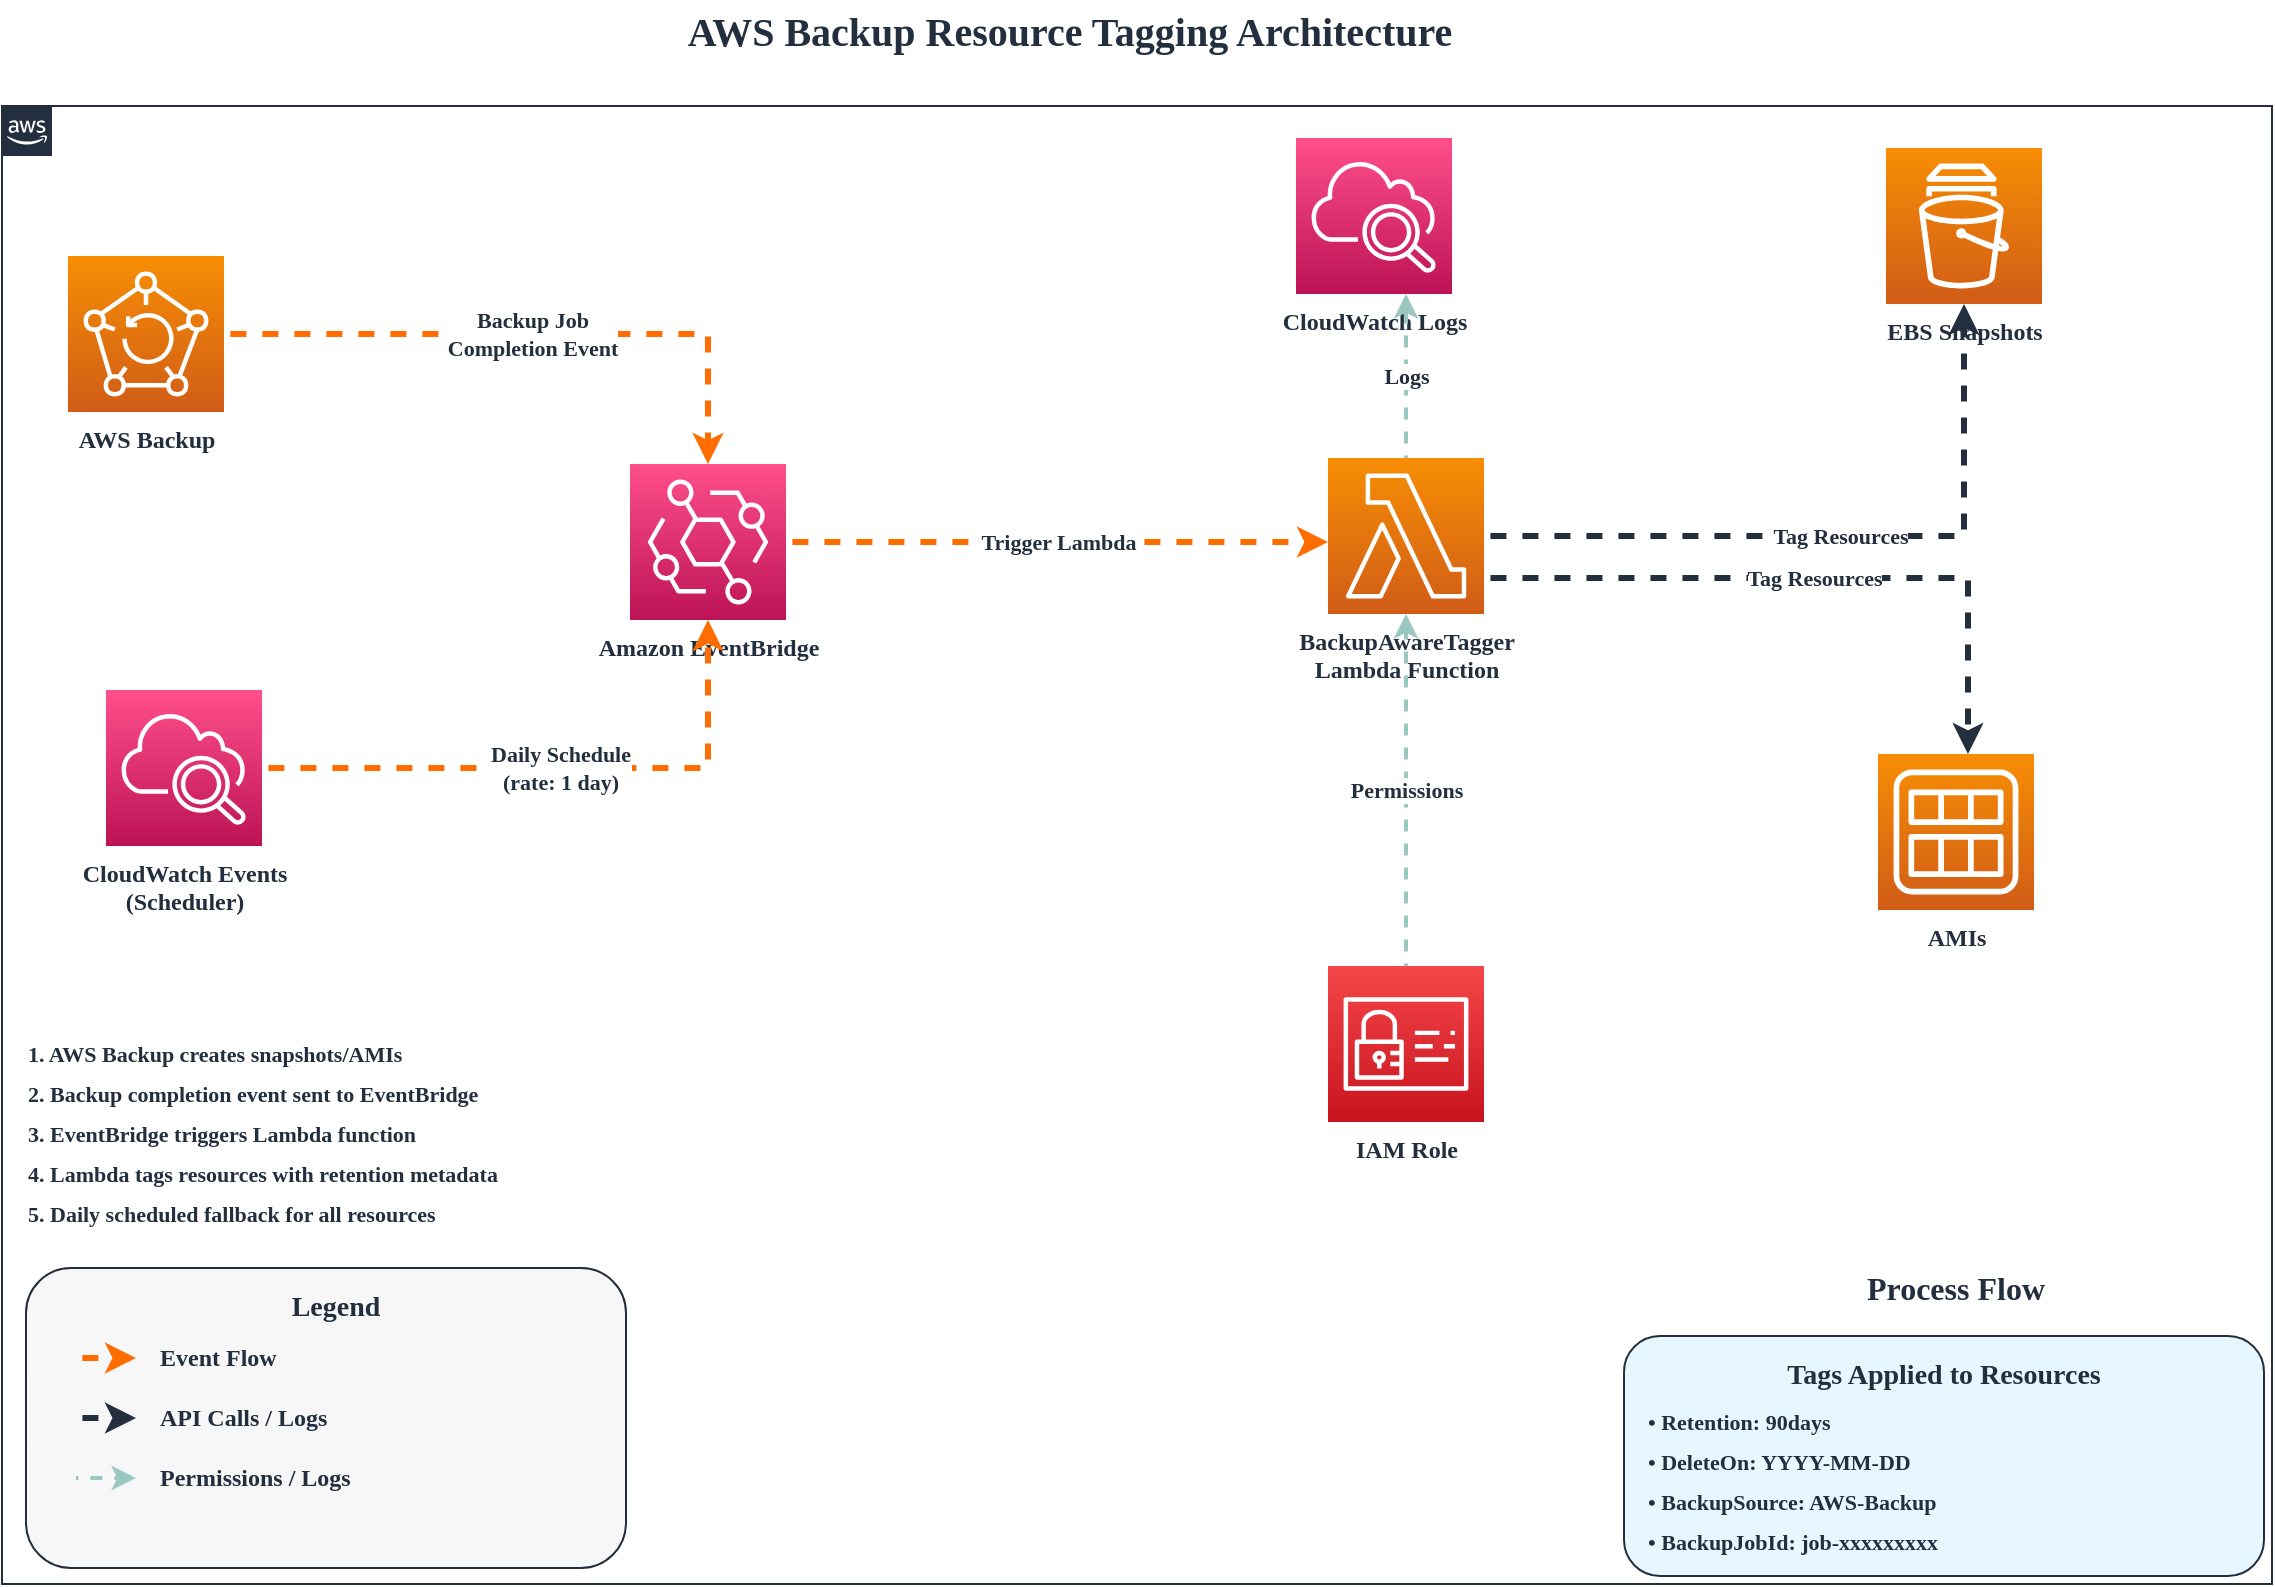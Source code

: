 <mxfile version="27.0.9">
  <diagram name="AWS Backup Tagging Architecture" id="aws-backup-tagging">
    <mxGraphModel dx="1426" dy="873" grid="0" gridSize="10" guides="1" tooltips="1" connect="1" arrows="1" fold="1" page="1" pageScale="1" pageWidth="1169" pageHeight="827" math="0" shadow="0">
      <root>
        <mxCell id="0" />
        <mxCell id="1" parent="0" />
        <mxCell id="aws-cloud" value="" style="sketch=0;outlineConnect=0;gradientColor=none;html=1;whiteSpace=wrap;fontSize=12;fontStyle=1;shape=mxgraph.aws4.group;grIcon=mxgraph.aws4.group_aws_cloud_alt;strokeColor=#232F3E;fillColor=none;verticalAlign=top;align=left;spacingLeft=30;fontColor=#232F3E;dashed=0;fontFamily=Verdana;" parent="1" vertex="1">
          <mxGeometry x="16" y="72" width="1135" height="739" as="geometry" />
        </mxCell>
        <mxCell id="aws-backup" value="AWS Backup" style="sketch=0;points=[[0,0,0],[0.25,0,0],[0.5,0,0],[0.75,0,0],[1,0,0],[0,1,0],[0.25,1,0],[0.5,1,0],[0.75,1,0],[1,1,0],[0,0.25,0],[0,0.5,0],[0,0.75,0],[1,0.25,0],[1,0.5,0],[1,0.75,0]];outlineConnect=0;fontColor=#232F3E;gradientColor=#F78E04;gradientDirection=north;fillColor=#D05C17;strokeColor=#ffffff;dashed=0;verticalLabelPosition=bottom;verticalAlign=top;align=center;html=1;fontSize=12;fontStyle=1;aspect=fixed;shape=mxgraph.aws4.resourceIcon;resIcon=mxgraph.aws4.backup;fontFamily=Verdana;" parent="1" vertex="1">
          <mxGeometry x="49" y="147" width="78" height="78" as="geometry" />
        </mxCell>
        <mxCell id="eventbridge" value="Amazon EventBridge" style="sketch=0;points=[[0,0,0],[0.25,0,0],[0.5,0,0],[0.75,0,0],[1,0,0],[0,1,0],[0.25,1,0],[0.5,1,0],[0.75,1,0],[1,1,0],[0,0.25,0],[0,0.5,0],[0,0.75,0],[1,0.25,0],[1,0.5,0],[1,0.75,0]];outlineConnect=0;fontColor=#232F3E;gradientColor=#FF4F8B;gradientDirection=north;fillColor=#BC1356;strokeColor=#ffffff;dashed=0;verticalLabelPosition=bottom;verticalAlign=top;align=center;html=1;fontSize=12;fontStyle=1;aspect=fixed;shape=mxgraph.aws4.resourceIcon;resIcon=mxgraph.aws4.eventbridge;fontFamily=Verdana;" parent="1" vertex="1">
          <mxGeometry x="330" y="251" width="78" height="78" as="geometry" />
        </mxCell>
        <mxCell id="cloudwatch-events" value="CloudWatch Events&#xa;(Scheduler)" style="sketch=0;points=[[0,0,0],[0.25,0,0],[0.5,0,0],[0.75,0,0],[1,0,0],[0,1,0],[0.25,1,0],[0.5,1,0],[0.75,1,0],[1,1,0],[0,0.25,0],[0,0.5,0],[0,0.75,0],[1,0.25,0],[1,0.5,0],[1,0.75,0]];outlineConnect=0;fontColor=#232F3E;gradientColor=#FF4F8B;gradientDirection=north;fillColor=#BC1356;strokeColor=#ffffff;dashed=0;verticalLabelPosition=bottom;verticalAlign=top;align=center;html=1;fontSize=12;fontStyle=1;aspect=fixed;shape=mxgraph.aws4.resourceIcon;resIcon=mxgraph.aws4.cloudwatch_2;fontFamily=Verdana;" parent="1" vertex="1">
          <mxGeometry x="68" y="364" width="78" height="78" as="geometry" />
        </mxCell>
        <mxCell id="lambda" value="&lt;span&gt;BackupAwareTagger&lt;br&gt;Lambda Function&lt;/span&gt;" style="sketch=0;points=[[0,0,0],[0.25,0,0],[0.5,0,0],[0.75,0,0],[1,0,0],[0,1,0],[0.25,1,0],[0.5,1,0],[0.75,1,0],[1,1,0],[0,0.25,0],[0,0.5,0],[0,0.75,0],[1,0.25,0],[1,0.5,0],[1,0.75,0]];outlineConnect=0;fontColor=#232F3E;gradientColor=#F78E04;gradientDirection=north;fillColor=#D05C17;strokeColor=#ffffff;dashed=0;verticalLabelPosition=bottom;verticalAlign=top;align=center;html=1;fontSize=12;fontStyle=1;aspect=fixed;shape=mxgraph.aws4.resourceIcon;resIcon=mxgraph.aws4.lambda;fontFamily=Verdana;" parent="1" vertex="1">
          <mxGeometry x="679" y="248" width="78" height="78" as="geometry" />
        </mxCell>
        <mxCell id="iam-role" value="IAM Role" style="sketch=0;points=[[0,0,0],[0.25,0,0],[0.5,0,0],[0.75,0,0],[1,0,0],[0,1,0],[0.25,1,0],[0.5,1,0],[0.75,1,0],[1,1,0],[0,0.25,0],[0,0.5,0],[0,0.75,0],[1,0.25,0],[1,0.5,0],[1,0.75,0]];outlineConnect=0;fontColor=#232F3E;gradientColor=#F54749;gradientDirection=north;fillColor=#C7131F;strokeColor=#ffffff;dashed=0;verticalLabelPosition=bottom;verticalAlign=top;align=center;html=1;fontSize=12;fontStyle=1;aspect=fixed;shape=mxgraph.aws4.resourceIcon;resIcon=mxgraph.aws4.identity_and_access_management;fontFamily=Verdana;" parent="1" vertex="1">
          <mxGeometry x="679" y="502" width="78" height="78" as="geometry" />
        </mxCell>
        <mxCell id="ec2-snapshots" value="EBS Snapshots" style="sketch=0;points=[[0,0,0],[0.25,0,0],[0.5,0,0],[0.75,0,0],[1,0,0],[0,1,0],[0.25,1,0],[0.5,1,0],[0.75,1,0],[1,1,0],[0,0.25,0],[0,0.5,0],[0,0.75,0],[1,0.25,0],[1,0.5,0],[1,0.75,0]];outlineConnect=0;fontColor=#232F3E;gradientColor=#F78E04;gradientDirection=north;fillColor=#D05C17;strokeColor=#ffffff;dashed=0;verticalLabelPosition=bottom;verticalAlign=top;align=center;html=1;fontSize=12;fontStyle=1;aspect=fixed;shape=mxgraph.aws4.resourceIcon;resIcon=mxgraph.aws4.snapshot;fontFamily=Verdana;" parent="1" vertex="1">
          <mxGeometry x="958" y="93" width="78" height="78" as="geometry" />
        </mxCell>
        <mxCell id="amis" value="AMIs" style="sketch=0;points=[[0,0,0],[0.25,0,0],[0.5,0,0],[0.75,0,0],[1,0,0],[0,1,0],[0.25,1,0],[0.5,1,0],[0.75,1,0],[1,1,0],[0,0.25,0],[0,0.5,0],[0,0.75,0],[1,0.25,0],[1,0.5,0],[1,0.75,0]];outlineConnect=0;fontColor=#232F3E;gradientColor=#F78E04;gradientDirection=north;fillColor=#D05C17;strokeColor=#ffffff;dashed=0;verticalLabelPosition=bottom;verticalAlign=top;align=center;html=1;fontSize=12;fontStyle=1;aspect=fixed;shape=mxgraph.aws4.resourceIcon;resIcon=mxgraph.aws4.ami;fontFamily=Verdana;" parent="1" vertex="1">
          <mxGeometry x="954" y="396" width="78" height="78" as="geometry" />
        </mxCell>
        <mxCell id="cloudwatch-logs" value="CloudWatch Logs" style="sketch=0;points=[[0,0,0],[0.25,0,0],[0.5,0,0],[0.75,0,0],[1,0,0],[0,1,0],[0.25,1,0],[0.5,1,0],[0.75,1,0],[1,1,0],[0,0.25,0],[0,0.5,0],[0,0.75,0],[1,0.25,0],[1,0.5,0],[1,0.75,0]];outlineConnect=0;fontColor=#232F3E;gradientColor=#FF4F8B;gradientDirection=north;fillColor=#BC1356;strokeColor=#ffffff;dashed=0;verticalLabelPosition=bottom;verticalAlign=top;align=center;html=1;fontSize=12;fontStyle=1;aspect=fixed;shape=mxgraph.aws4.resourceIcon;resIcon=mxgraph.aws4.cloudwatch_2;fontFamily=Verdana;" parent="1" vertex="1">
          <mxGeometry x="663" y="88" width="78" height="78" as="geometry" />
        </mxCell>
        <mxCell id="flow1" value="Backup Job&#xa;Completion Event" style="edgeStyle=orthogonalEdgeStyle;rounded=0;orthogonalLoop=1;jettySize=auto;html=1;strokeColor=#FF6D01;strokeWidth=3;fontColor=#232F3E;labelBackgroundColor=#ffffff;flowAnimation=1;fontStyle=1;fontFamily=Verdana;" parent="1" source="aws-backup" target="eventbridge" edge="1">
          <mxGeometry relative="1" as="geometry" />
        </mxCell>
        <mxCell id="flow2" value="Daily Schedule&#xa;(rate: 1 day)" style="edgeStyle=orthogonalEdgeStyle;rounded=0;orthogonalLoop=1;jettySize=auto;html=1;strokeColor=#FF6D01;strokeWidth=3;fontColor=#232F3E;labelBackgroundColor=#ffffff;flowAnimation=1;fontStyle=1;fontFamily=Verdana;" parent="1" source="cloudwatch-events" target="eventbridge" edge="1">
          <mxGeometry relative="1" as="geometry">
            <Array as="points">
              <mxPoint x="369" y="403" />
            </Array>
          </mxGeometry>
        </mxCell>
        <mxCell id="flow3" value="Trigger Lambda" style="edgeStyle=orthogonalEdgeStyle;rounded=0;orthogonalLoop=1;jettySize=auto;html=1;strokeColor=#FF6D01;strokeWidth=3;fontColor=#232F3E;labelBackgroundColor=#ffffff;flowAnimation=1;fontStyle=1;fontFamily=Verdana;" parent="1" source="eventbridge" target="lambda" edge="1">
          <mxGeometry relative="1" as="geometry">
            <Array as="points">
              <mxPoint x="389" y="285" />
            </Array>
          </mxGeometry>
        </mxCell>
        <mxCell id="flow4" value="Tag Resources" style="edgeStyle=orthogonalEdgeStyle;rounded=0;orthogonalLoop=1;jettySize=auto;html=1;strokeColor=#232F3E;strokeWidth=3;fontColor=#232F3E;labelBackgroundColor=#ffffff;flowAnimation=1;fontStyle=1;fontFamily=Verdana;" parent="1" source="lambda" target="ec2-snapshots" edge="1">
          <mxGeometry relative="1" as="geometry" />
        </mxCell>
        <mxCell id="flow5" value="Tag Resources" style="edgeStyle=orthogonalEdgeStyle;rounded=0;orthogonalLoop=1;jettySize=auto;html=1;strokeColor=#232F3E;strokeWidth=3;fontColor=#232F3E;labelBackgroundColor=#ffffff;flowAnimation=1;fontStyle=1;fontFamily=Verdana;" parent="1" source="lambda" target="amis" edge="1">
          <mxGeometry relative="1" as="geometry">
            <Array as="points">
              <mxPoint x="999" y="308" />
            </Array>
          </mxGeometry>
        </mxCell>
        <mxCell id="flow6" value="Logs" style="edgeStyle=orthogonalEdgeStyle;rounded=0;orthogonalLoop=1;jettySize=auto;html=1;strokeColor=#9AC7BF;strokeWidth=2;fontColor=#232F3E;labelBackgroundColor=#ffffff;dashed=1;flowAnimation=1;fontStyle=1;fontFamily=Verdana;" parent="1" source="lambda" target="cloudwatch-logs" edge="1">
          <mxGeometry relative="1" as="geometry">
            <Array as="points">
              <mxPoint x="735" y="119" />
            </Array>
          </mxGeometry>
        </mxCell>
        <mxCell id="flow7" value="Permissions" style="edgeStyle=orthogonalEdgeStyle;rounded=0;orthogonalLoop=1;jettySize=auto;html=1;strokeColor=#9AC7BF;strokeWidth=2;fontColor=#232F3E;labelBackgroundColor=#ffffff;dashed=1;flowAnimation=1;fontStyle=1;fontFamily=Verdana;" parent="1" source="iam-role" target="lambda" edge="1">
          <mxGeometry relative="1" as="geometry" />
        </mxCell>
        <mxCell id="title" value="AWS Backup Resource Tagging Architecture" style="text;html=1;strokeColor=none;fillColor=none;align=center;verticalAlign=middle;whiteSpace=wrap;rounded=0;fontSize=20;fontStyle=1;fontColor=#232F3E;fontFamily=Verdana;" parent="1" vertex="1">
          <mxGeometry x="350" y="19" width="400" height="30" as="geometry" />
        </mxCell>
        <mxCell id="process-title" value="Process Flow" style="text;html=1;strokeColor=none;fillColor=none;align=center;verticalAlign=middle;whiteSpace=wrap;rounded=0;fontSize=16;fontStyle=1;fontColor=#232F3E;fontFamily=Verdana;" parent="1" vertex="1">
          <mxGeometry x="933" y="648" width="120" height="30" as="geometry" />
        </mxCell>
        <mxCell id="7H_VCyAWmfOhiCKqPhkO-1" value="" style="group;fontStyle=1;fontFamily=Verdana;" vertex="1" connectable="0" parent="1">
          <mxGeometry x="27" y="536" width="338" height="100" as="geometry" />
        </mxCell>
        <mxCell id="step1" value="1. AWS Backup creates snapshots/AMIs" style="text;html=1;strokeColor=none;fillColor=none;align=left;verticalAlign=middle;whiteSpace=wrap;rounded=0;fontSize=11;fontColor=#232F3E;fontStyle=1;fontFamily=Verdana;" parent="7H_VCyAWmfOhiCKqPhkO-1" vertex="1">
          <mxGeometry width="301.786" height="20" as="geometry" />
        </mxCell>
        <mxCell id="step2" value="2. Backup completion event sent to EventBridge" style="text;html=1;strokeColor=none;fillColor=none;align=left;verticalAlign=middle;whiteSpace=wrap;rounded=0;fontSize=11;fontColor=#232F3E;fontStyle=1;fontFamily=Verdana;" parent="7H_VCyAWmfOhiCKqPhkO-1" vertex="1">
          <mxGeometry y="20" width="325.929" height="20" as="geometry" />
        </mxCell>
        <mxCell id="step3" value="3. EventBridge triggers Lambda function" style="text;html=1;strokeColor=none;fillColor=none;align=left;verticalAlign=middle;whiteSpace=wrap;rounded=0;fontSize=11;fontColor=#232F3E;fontStyle=1;fontFamily=Verdana;" parent="7H_VCyAWmfOhiCKqPhkO-1" vertex="1">
          <mxGeometry y="40" width="289.714" height="20" as="geometry" />
        </mxCell>
        <mxCell id="step4" value="4. Lambda tags resources with retention metadata" style="text;html=1;strokeColor=none;fillColor=none;align=left;verticalAlign=middle;whiteSpace=wrap;rounded=0;fontSize=11;fontColor=#232F3E;fontStyle=1;fontFamily=Verdana;" parent="7H_VCyAWmfOhiCKqPhkO-1" vertex="1">
          <mxGeometry y="60" width="338" height="20" as="geometry" />
        </mxCell>
        <mxCell id="step5" value="5. Daily scheduled fallback for all resources" style="text;html=1;strokeColor=none;fillColor=none;align=left;verticalAlign=middle;whiteSpace=wrap;rounded=0;fontSize=11;fontColor=#232F3E;fontStyle=1;fontFamily=Verdana;" parent="7H_VCyAWmfOhiCKqPhkO-1" vertex="1">
          <mxGeometry y="80" width="313.857" height="20" as="geometry" />
        </mxCell>
        <mxCell id="7H_VCyAWmfOhiCKqPhkO-2" value="" style="group;fontStyle=1;fontFamily=Verdana;" vertex="1" connectable="0" parent="1">
          <mxGeometry x="827" y="687" width="320" height="120" as="geometry" />
        </mxCell>
        <mxCell id="tags-box" value="" style="rounded=1;whiteSpace=wrap;html=1;strokeColor=#232F3E;fillColor=#E6F7FF;fontStyle=1;fontFamily=Verdana;" parent="7H_VCyAWmfOhiCKqPhkO-2" vertex="1">
          <mxGeometry width="320" height="120" as="geometry" />
        </mxCell>
        <mxCell id="tags-title" value="Tags Applied to Resources" style="text;html=1;strokeColor=none;fillColor=none;align=center;verticalAlign=middle;whiteSpace=wrap;rounded=0;fontSize=14;fontStyle=1;fontColor=#232F3E;fontFamily=Verdana;" parent="7H_VCyAWmfOhiCKqPhkO-2" vertex="1">
          <mxGeometry x="60" y="10" width="200" height="20" as="geometry" />
        </mxCell>
        <mxCell id="tag1" value="• Retention: 90days" style="text;html=1;strokeColor=none;fillColor=none;align=left;verticalAlign=middle;whiteSpace=wrap;rounded=0;fontSize=11;fontColor=#232F3E;fontStyle=1;fontFamily=Verdana;" parent="7H_VCyAWmfOhiCKqPhkO-2" vertex="1">
          <mxGeometry x="10" y="35" width="140" height="15" as="geometry" />
        </mxCell>
        <mxCell id="tag2" value="• DeleteOn: YYYY-MM-DD" style="text;html=1;strokeColor=none;fillColor=none;align=left;verticalAlign=middle;whiteSpace=wrap;rounded=0;fontSize=11;fontColor=#232F3E;fontStyle=1;fontFamily=Verdana;" parent="7H_VCyAWmfOhiCKqPhkO-2" vertex="1">
          <mxGeometry x="10" y="55" width="160" height="15" as="geometry" />
        </mxCell>
        <mxCell id="tag3" value="• BackupSource: AWS-Backup" style="text;html=1;strokeColor=none;fillColor=none;align=left;verticalAlign=middle;whiteSpace=wrap;rounded=0;fontSize=11;fontColor=#232F3E;fontStyle=1;fontFamily=Verdana;" parent="7H_VCyAWmfOhiCKqPhkO-2" vertex="1">
          <mxGeometry x="10" y="75" width="180" height="15" as="geometry" />
        </mxCell>
        <mxCell id="tag4" value="• BackupJobId: job-xxxxxxxxx" style="text;html=1;strokeColor=none;fillColor=none;align=left;verticalAlign=middle;whiteSpace=wrap;rounded=0;fontSize=11;fontColor=#232F3E;fontStyle=1;fontFamily=Verdana;" parent="7H_VCyAWmfOhiCKqPhkO-2" vertex="1">
          <mxGeometry x="10" y="95" width="190" height="15" as="geometry" />
        </mxCell>
        <mxCell id="7H_VCyAWmfOhiCKqPhkO-4" value="" style="group;fontStyle=1;fontFamily=Verdana;" vertex="1" connectable="0" parent="1">
          <mxGeometry x="28" y="653" width="300" height="150" as="geometry" />
        </mxCell>
        <mxCell id="legend-box" value="" style="rounded=1;whiteSpace=wrap;html=1;strokeColor=#232F3E;fillColor=#F7F7F7;fontStyle=1;fontFamily=Verdana;" parent="7H_VCyAWmfOhiCKqPhkO-4" vertex="1">
          <mxGeometry width="300" height="150" as="geometry" />
        </mxCell>
        <mxCell id="legend-title" value="Legend" style="text;html=1;strokeColor=none;fillColor=none;align=center;verticalAlign=middle;whiteSpace=wrap;rounded=0;fontSize=14;fontStyle=1;fontColor=#232F3E;fontFamily=Verdana;" parent="7H_VCyAWmfOhiCKqPhkO-4" vertex="1">
          <mxGeometry x="125" y="10" width="60" height="20" as="geometry" />
        </mxCell>
        <mxCell id="legend-event-flow" value="Event Flow" style="text;html=1;strokeColor=none;fillColor=none;align=left;verticalAlign=middle;whiteSpace=wrap;rounded=0;fontSize=12;fontColor=#232F3E;fontStyle=1;fontFamily=Verdana;" parent="7H_VCyAWmfOhiCKqPhkO-4" vertex="1">
          <mxGeometry x="65" y="35" width="80" height="20" as="geometry" />
        </mxCell>
        <mxCell id="legend-event-line" value="" style="endArrow=classic;html=1;strokeColor=#FF6D01;strokeWidth=3;flowAnimation=1;fontStyle=1;fontFamily=Verdana;" parent="7H_VCyAWmfOhiCKqPhkO-4" edge="1">
          <mxGeometry width="50" height="50" relative="1" as="geometry">
            <mxPoint x="25" y="45" as="sourcePoint" />
            <mxPoint x="55" y="45" as="targetPoint" />
          </mxGeometry>
        </mxCell>
        <mxCell id="legend-api-flow" value="API Calls / Logs" style="text;html=1;strokeColor=none;fillColor=none;align=left;verticalAlign=middle;whiteSpace=wrap;rounded=0;fontSize=12;fontColor=#232F3E;fontStyle=1;fontFamily=Verdana;" parent="7H_VCyAWmfOhiCKqPhkO-4" vertex="1">
          <mxGeometry x="65" y="65" width="100" height="20" as="geometry" />
        </mxCell>
        <mxCell id="legend-api-line" value="" style="endArrow=classic;html=1;strokeColor=#232F3E;strokeWidth=3;flowAnimation=1;fontStyle=1;fontFamily=Verdana;" parent="7H_VCyAWmfOhiCKqPhkO-4" edge="1">
          <mxGeometry width="50" height="50" relative="1" as="geometry">
            <mxPoint x="25" y="75" as="sourcePoint" />
            <mxPoint x="55" y="75" as="targetPoint" />
          </mxGeometry>
        </mxCell>
        <mxCell id="legend-permission-flow" value="Permissions / Logs" style="text;html=1;strokeColor=none;fillColor=none;align=left;verticalAlign=middle;whiteSpace=wrap;rounded=0;fontSize=12;fontColor=#232F3E;fontStyle=1;fontFamily=Verdana;" parent="7H_VCyAWmfOhiCKqPhkO-4" vertex="1">
          <mxGeometry x="65" y="95" width="120" height="20" as="geometry" />
        </mxCell>
        <mxCell id="legend-permission-line" value="" style="endArrow=classic;html=1;strokeColor=#9AC7BF;strokeWidth=2;dashed=1;flowAnimation=1;fontStyle=1;fontFamily=Verdana;" parent="7H_VCyAWmfOhiCKqPhkO-4" edge="1">
          <mxGeometry width="50" height="50" relative="1" as="geometry">
            <mxPoint x="25" y="105" as="sourcePoint" />
            <mxPoint x="55" y="105" as="targetPoint" />
          </mxGeometry>
        </mxCell>
      </root>
    </mxGraphModel>
  </diagram>
</mxfile>

